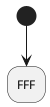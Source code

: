 @startuml
(*) --> FFF
@enduml

@startuml
participant message order 10
participant MessageQueue order 20
participant Timer order 30

message -> MessageQueue
Timer --> MessageQueue: every 10 seconds

@enduml